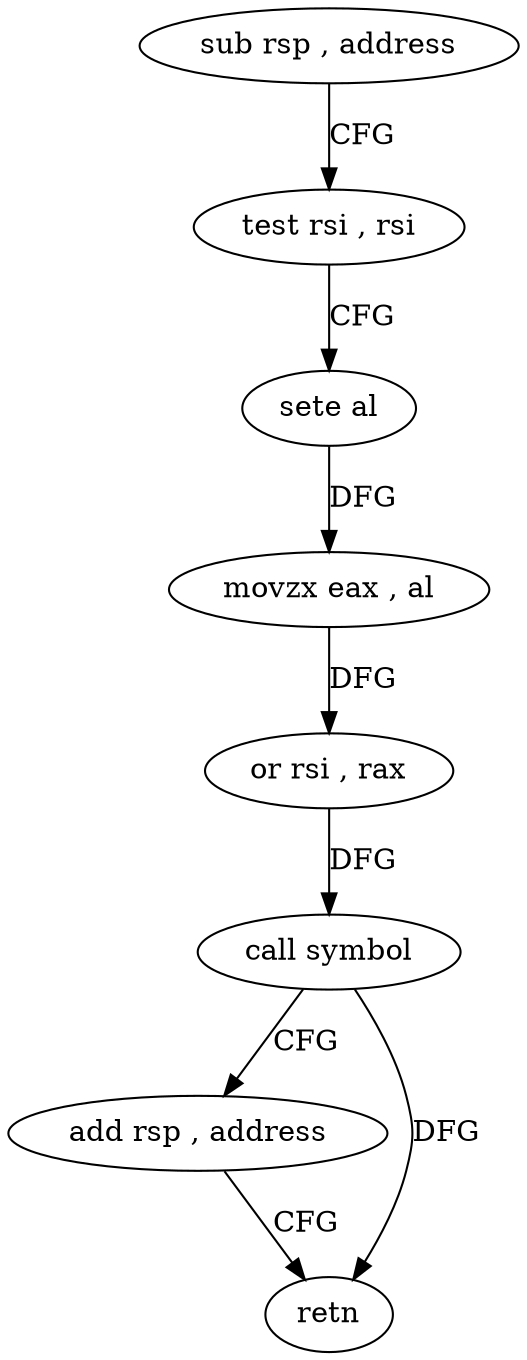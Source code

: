 digraph "func" {
"182181" [label = "sub rsp , address" ]
"182185" [label = "test rsi , rsi" ]
"182188" [label = "sete al" ]
"182191" [label = "movzx eax , al" ]
"182194" [label = "or rsi , rax" ]
"182197" [label = "call symbol" ]
"182202" [label = "add rsp , address" ]
"182206" [label = "retn" ]
"182181" -> "182185" [ label = "CFG" ]
"182185" -> "182188" [ label = "CFG" ]
"182188" -> "182191" [ label = "DFG" ]
"182191" -> "182194" [ label = "DFG" ]
"182194" -> "182197" [ label = "DFG" ]
"182197" -> "182202" [ label = "CFG" ]
"182197" -> "182206" [ label = "DFG" ]
"182202" -> "182206" [ label = "CFG" ]
}
